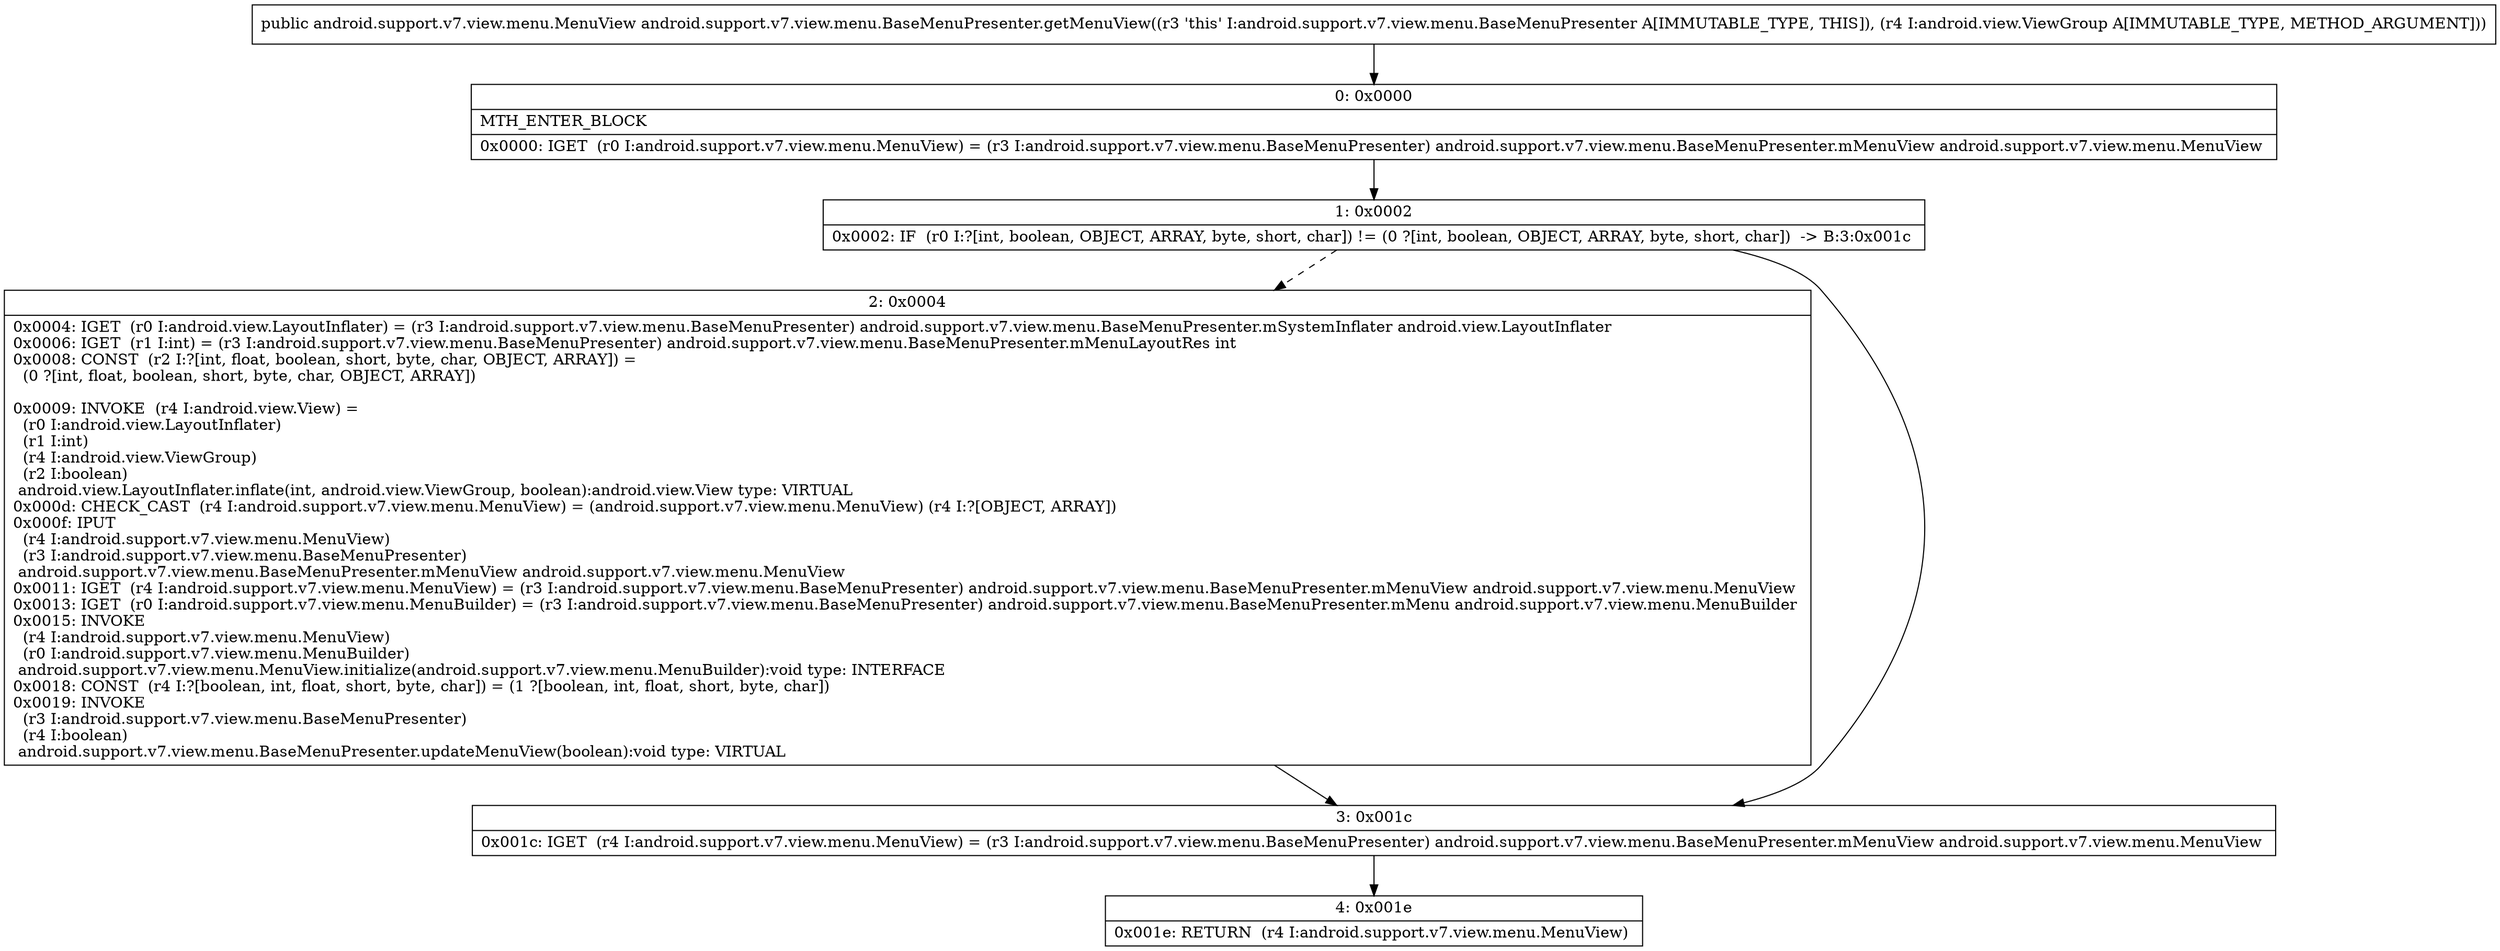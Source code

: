 digraph "CFG forandroid.support.v7.view.menu.BaseMenuPresenter.getMenuView(Landroid\/view\/ViewGroup;)Landroid\/support\/v7\/view\/menu\/MenuView;" {
Node_0 [shape=record,label="{0\:\ 0x0000|MTH_ENTER_BLOCK\l|0x0000: IGET  (r0 I:android.support.v7.view.menu.MenuView) = (r3 I:android.support.v7.view.menu.BaseMenuPresenter) android.support.v7.view.menu.BaseMenuPresenter.mMenuView android.support.v7.view.menu.MenuView \l}"];
Node_1 [shape=record,label="{1\:\ 0x0002|0x0002: IF  (r0 I:?[int, boolean, OBJECT, ARRAY, byte, short, char]) != (0 ?[int, boolean, OBJECT, ARRAY, byte, short, char])  \-\> B:3:0x001c \l}"];
Node_2 [shape=record,label="{2\:\ 0x0004|0x0004: IGET  (r0 I:android.view.LayoutInflater) = (r3 I:android.support.v7.view.menu.BaseMenuPresenter) android.support.v7.view.menu.BaseMenuPresenter.mSystemInflater android.view.LayoutInflater \l0x0006: IGET  (r1 I:int) = (r3 I:android.support.v7.view.menu.BaseMenuPresenter) android.support.v7.view.menu.BaseMenuPresenter.mMenuLayoutRes int \l0x0008: CONST  (r2 I:?[int, float, boolean, short, byte, char, OBJECT, ARRAY]) = \l  (0 ?[int, float, boolean, short, byte, char, OBJECT, ARRAY])\l \l0x0009: INVOKE  (r4 I:android.view.View) = \l  (r0 I:android.view.LayoutInflater)\l  (r1 I:int)\l  (r4 I:android.view.ViewGroup)\l  (r2 I:boolean)\l android.view.LayoutInflater.inflate(int, android.view.ViewGroup, boolean):android.view.View type: VIRTUAL \l0x000d: CHECK_CAST  (r4 I:android.support.v7.view.menu.MenuView) = (android.support.v7.view.menu.MenuView) (r4 I:?[OBJECT, ARRAY]) \l0x000f: IPUT  \l  (r4 I:android.support.v7.view.menu.MenuView)\l  (r3 I:android.support.v7.view.menu.BaseMenuPresenter)\l android.support.v7.view.menu.BaseMenuPresenter.mMenuView android.support.v7.view.menu.MenuView \l0x0011: IGET  (r4 I:android.support.v7.view.menu.MenuView) = (r3 I:android.support.v7.view.menu.BaseMenuPresenter) android.support.v7.view.menu.BaseMenuPresenter.mMenuView android.support.v7.view.menu.MenuView \l0x0013: IGET  (r0 I:android.support.v7.view.menu.MenuBuilder) = (r3 I:android.support.v7.view.menu.BaseMenuPresenter) android.support.v7.view.menu.BaseMenuPresenter.mMenu android.support.v7.view.menu.MenuBuilder \l0x0015: INVOKE  \l  (r4 I:android.support.v7.view.menu.MenuView)\l  (r0 I:android.support.v7.view.menu.MenuBuilder)\l android.support.v7.view.menu.MenuView.initialize(android.support.v7.view.menu.MenuBuilder):void type: INTERFACE \l0x0018: CONST  (r4 I:?[boolean, int, float, short, byte, char]) = (1 ?[boolean, int, float, short, byte, char]) \l0x0019: INVOKE  \l  (r3 I:android.support.v7.view.menu.BaseMenuPresenter)\l  (r4 I:boolean)\l android.support.v7.view.menu.BaseMenuPresenter.updateMenuView(boolean):void type: VIRTUAL \l}"];
Node_3 [shape=record,label="{3\:\ 0x001c|0x001c: IGET  (r4 I:android.support.v7.view.menu.MenuView) = (r3 I:android.support.v7.view.menu.BaseMenuPresenter) android.support.v7.view.menu.BaseMenuPresenter.mMenuView android.support.v7.view.menu.MenuView \l}"];
Node_4 [shape=record,label="{4\:\ 0x001e|0x001e: RETURN  (r4 I:android.support.v7.view.menu.MenuView) \l}"];
MethodNode[shape=record,label="{public android.support.v7.view.menu.MenuView android.support.v7.view.menu.BaseMenuPresenter.getMenuView((r3 'this' I:android.support.v7.view.menu.BaseMenuPresenter A[IMMUTABLE_TYPE, THIS]), (r4 I:android.view.ViewGroup A[IMMUTABLE_TYPE, METHOD_ARGUMENT])) }"];
MethodNode -> Node_0;
Node_0 -> Node_1;
Node_1 -> Node_2[style=dashed];
Node_1 -> Node_3;
Node_2 -> Node_3;
Node_3 -> Node_4;
}

